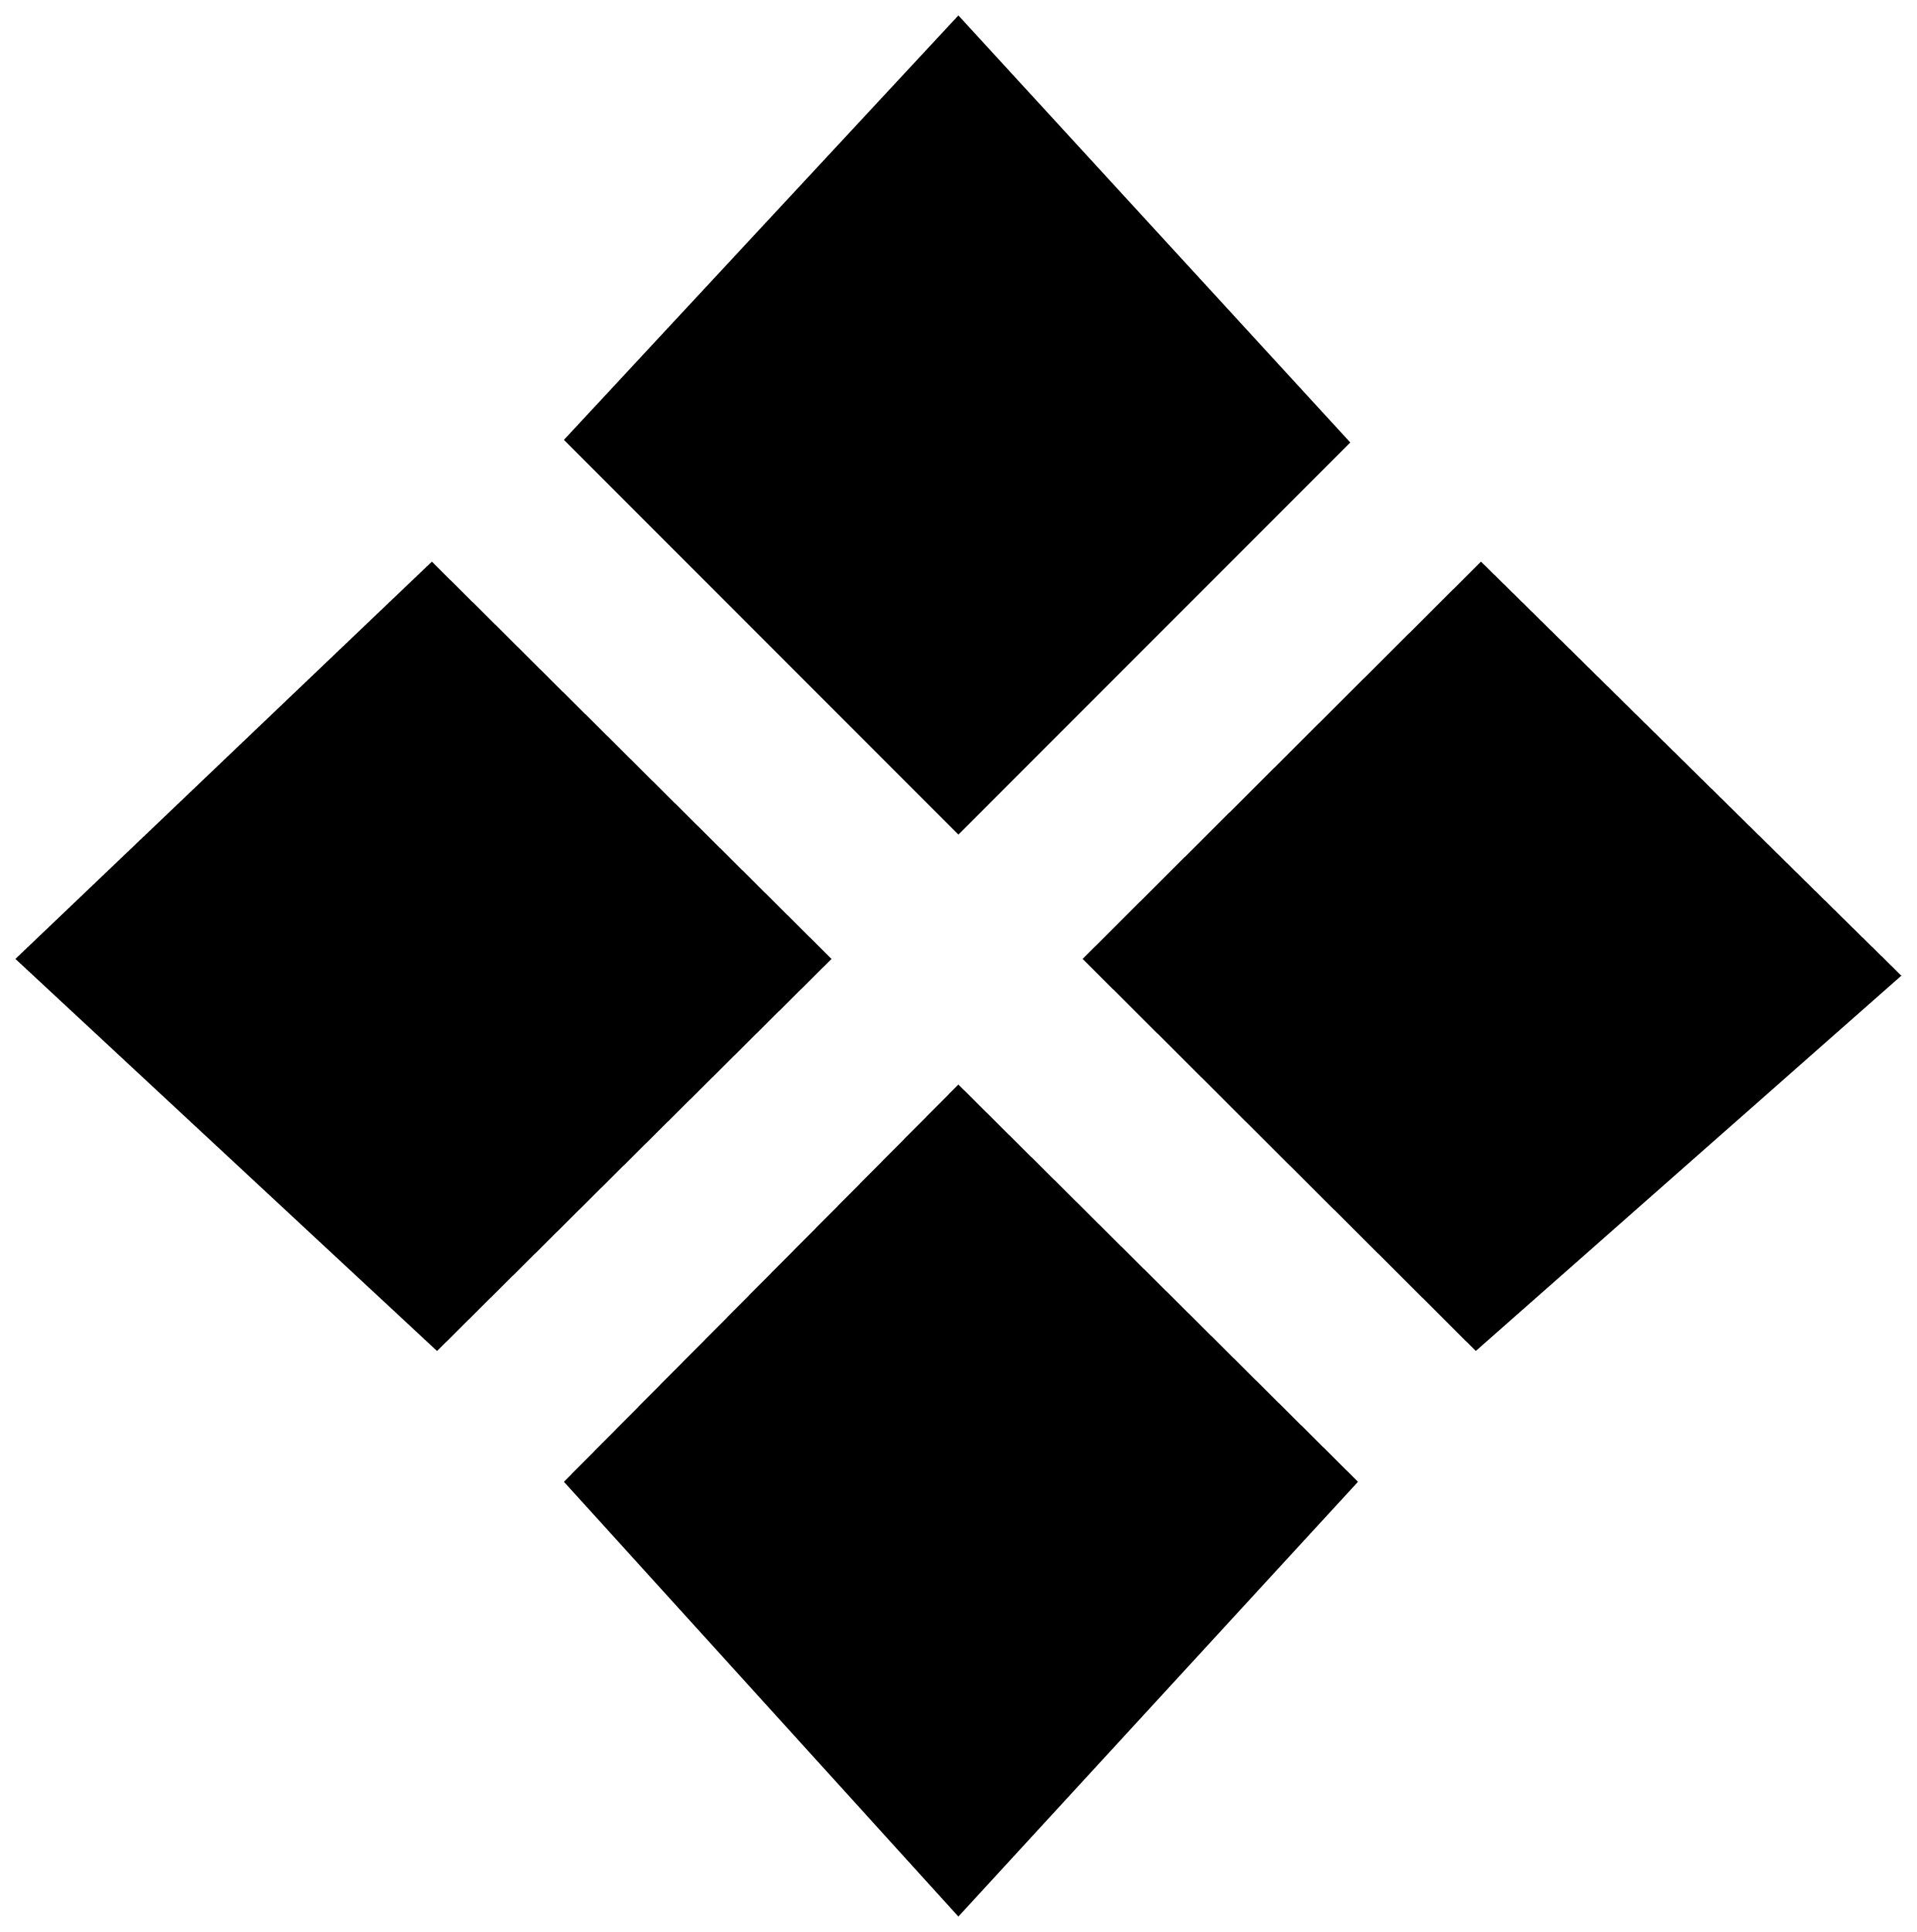 


\begin{tikzpicture}[y=0.80pt, x=0.80pt, yscale=-1.0, xscale=1.0, inner sep=0pt, outer sep=0pt]
\begin{scope}[shift={(100.0,1831.0)},nonzero rule]
  \path[draw=.,fill=.,line width=1.600pt] (1562.0,-700.0) --
    (1233.0,-410.0) -- (929.0,-713.0) -- (1237.0,-1020.0) --
    (1562.0,-700.0) -- cycle(1134.0,-1114.0) -- (831.0,-811.0)
    -- (526.0,-1116.0) -- (831.0,-1444.0) -- (1134.0,-1114.0) --
    cycle(731.0,-713.0) -- (426.0,-410.0) -- (100.0,-713.0) --
    (422.0,-1020.0) -- (731.0,-713.0) -- cycle(1140.0,-307.0) --
    (831.0,29.0) -- (526.0,-307.0) -- (831.0,-614.0) --
    (1140.0,-307.0) -- cycle;
\end{scope}

\end{tikzpicture}


